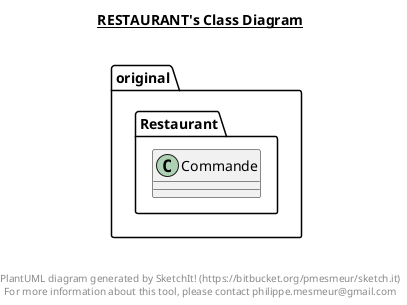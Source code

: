@startuml

title __RESTAURANT's Class Diagram__\n

  namespace original.Restaurant {
    class original.Restaurant.Commande {
    }
  }
  



right footer


PlantUML diagram generated by SketchIt! (https://bitbucket.org/pmesmeur/sketch.it)
For more information about this tool, please contact philippe.mesmeur@gmail.com
endfooter

@enduml
